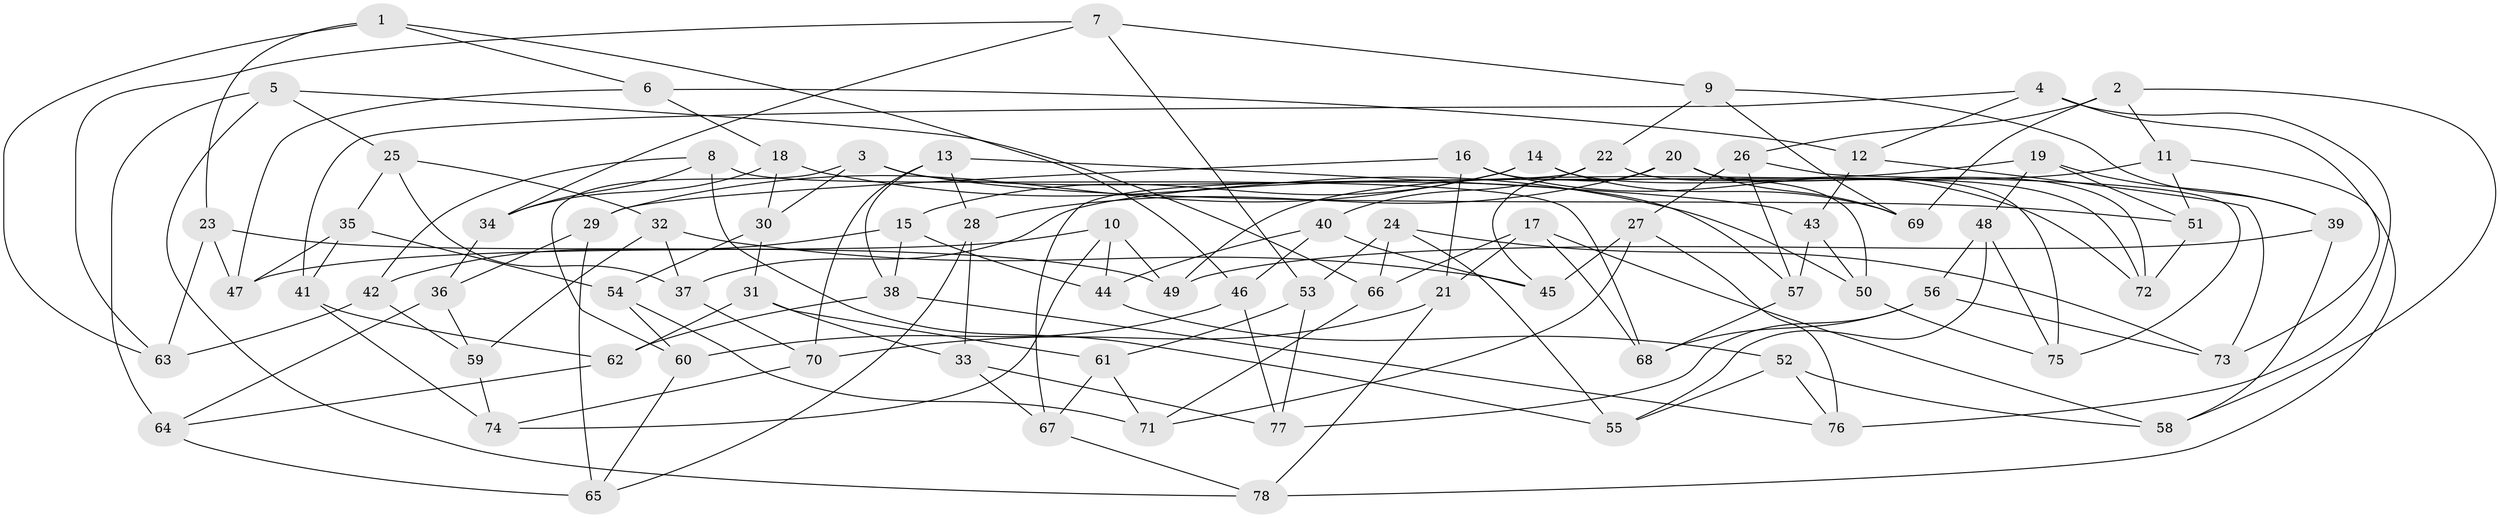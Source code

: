 // coarse degree distribution, {4: 0.3191489361702128, 5: 0.2127659574468085, 6: 0.425531914893617, 3: 0.0425531914893617}
// Generated by graph-tools (version 1.1) at 2025/38/03/04/25 23:38:13]
// undirected, 78 vertices, 156 edges
graph export_dot {
  node [color=gray90,style=filled];
  1;
  2;
  3;
  4;
  5;
  6;
  7;
  8;
  9;
  10;
  11;
  12;
  13;
  14;
  15;
  16;
  17;
  18;
  19;
  20;
  21;
  22;
  23;
  24;
  25;
  26;
  27;
  28;
  29;
  30;
  31;
  32;
  33;
  34;
  35;
  36;
  37;
  38;
  39;
  40;
  41;
  42;
  43;
  44;
  45;
  46;
  47;
  48;
  49;
  50;
  51;
  52;
  53;
  54;
  55;
  56;
  57;
  58;
  59;
  60;
  61;
  62;
  63;
  64;
  65;
  66;
  67;
  68;
  69;
  70;
  71;
  72;
  73;
  74;
  75;
  76;
  77;
  78;
  1 -- 46;
  1 -- 63;
  1 -- 23;
  1 -- 6;
  2 -- 26;
  2 -- 58;
  2 -- 11;
  2 -- 69;
  3 -- 30;
  3 -- 51;
  3 -- 57;
  3 -- 60;
  4 -- 12;
  4 -- 76;
  4 -- 41;
  4 -- 73;
  5 -- 25;
  5 -- 66;
  5 -- 78;
  5 -- 64;
  6 -- 18;
  6 -- 12;
  6 -- 47;
  7 -- 53;
  7 -- 63;
  7 -- 9;
  7 -- 34;
  8 -- 55;
  8 -- 42;
  8 -- 68;
  8 -- 34;
  9 -- 22;
  9 -- 69;
  9 -- 39;
  10 -- 49;
  10 -- 74;
  10 -- 44;
  10 -- 47;
  11 -- 49;
  11 -- 78;
  11 -- 51;
  12 -- 43;
  12 -- 73;
  13 -- 43;
  13 -- 38;
  13 -- 70;
  13 -- 28;
  14 -- 72;
  14 -- 15;
  14 -- 69;
  14 -- 29;
  15 -- 38;
  15 -- 42;
  15 -- 44;
  16 -- 21;
  16 -- 29;
  16 -- 50;
  16 -- 72;
  17 -- 68;
  17 -- 21;
  17 -- 66;
  17 -- 58;
  18 -- 34;
  18 -- 50;
  18 -- 30;
  19 -- 39;
  19 -- 51;
  19 -- 48;
  19 -- 37;
  20 -- 72;
  20 -- 45;
  20 -- 28;
  20 -- 69;
  21 -- 70;
  21 -- 78;
  22 -- 40;
  22 -- 75;
  22 -- 67;
  23 -- 63;
  23 -- 47;
  23 -- 49;
  24 -- 53;
  24 -- 55;
  24 -- 73;
  24 -- 66;
  25 -- 37;
  25 -- 35;
  25 -- 32;
  26 -- 75;
  26 -- 57;
  26 -- 27;
  27 -- 76;
  27 -- 71;
  27 -- 45;
  28 -- 33;
  28 -- 65;
  29 -- 65;
  29 -- 36;
  30 -- 54;
  30 -- 31;
  31 -- 62;
  31 -- 61;
  31 -- 33;
  32 -- 59;
  32 -- 37;
  32 -- 45;
  33 -- 77;
  33 -- 67;
  34 -- 36;
  35 -- 47;
  35 -- 41;
  35 -- 54;
  36 -- 64;
  36 -- 59;
  37 -- 70;
  38 -- 62;
  38 -- 76;
  39 -- 49;
  39 -- 58;
  40 -- 45;
  40 -- 44;
  40 -- 46;
  41 -- 74;
  41 -- 62;
  42 -- 59;
  42 -- 63;
  43 -- 57;
  43 -- 50;
  44 -- 52;
  46 -- 60;
  46 -- 77;
  48 -- 55;
  48 -- 75;
  48 -- 56;
  50 -- 75;
  51 -- 72;
  52 -- 58;
  52 -- 55;
  52 -- 76;
  53 -- 77;
  53 -- 61;
  54 -- 71;
  54 -- 60;
  56 -- 77;
  56 -- 73;
  56 -- 68;
  57 -- 68;
  59 -- 74;
  60 -- 65;
  61 -- 67;
  61 -- 71;
  62 -- 64;
  64 -- 65;
  66 -- 71;
  67 -- 78;
  70 -- 74;
}
